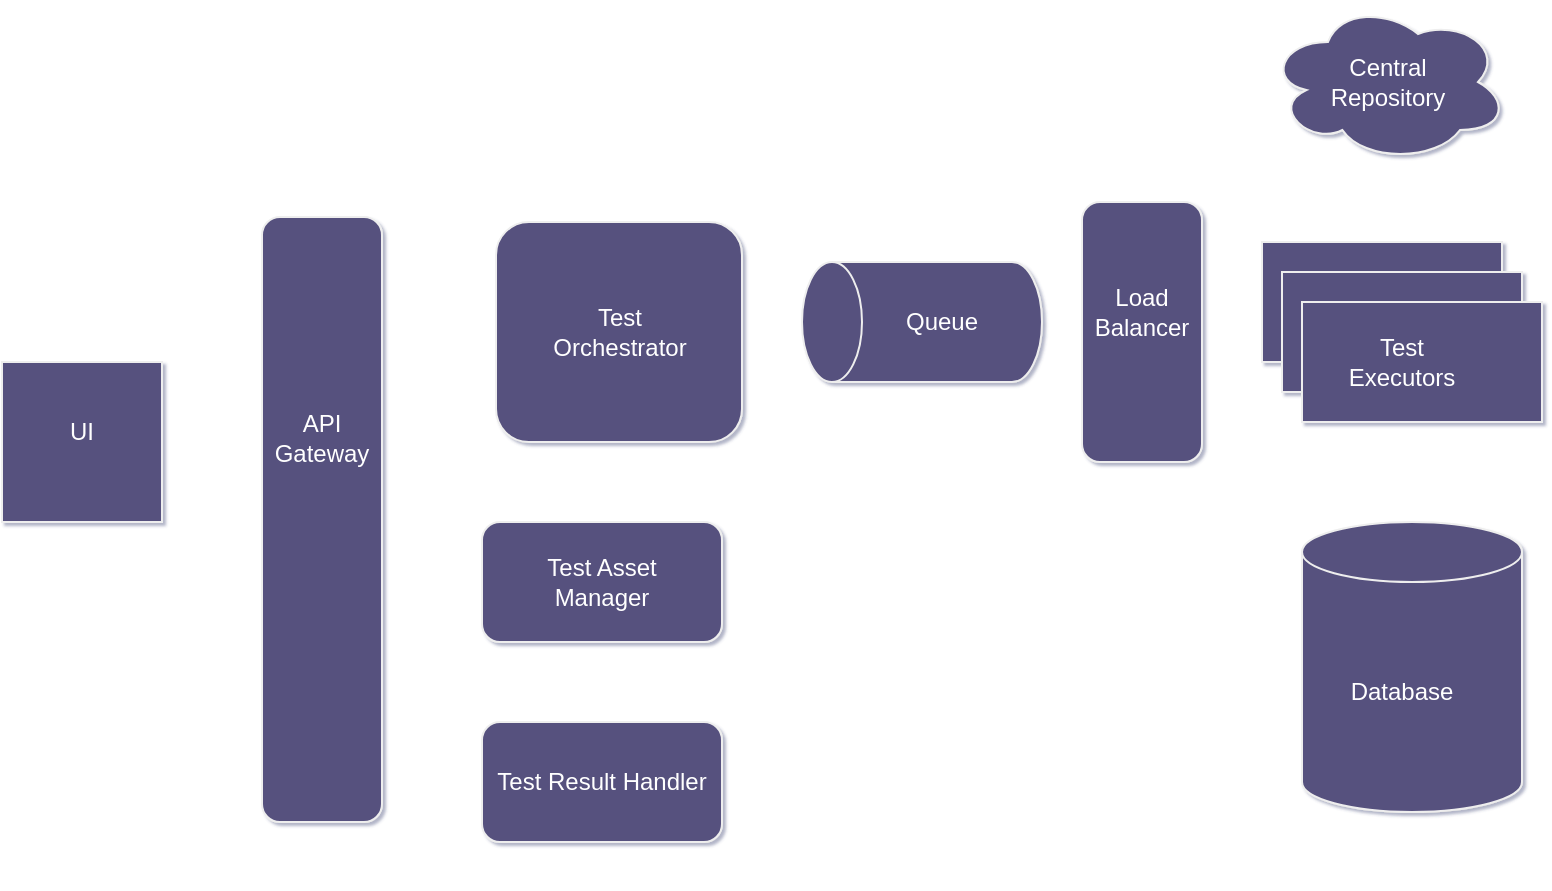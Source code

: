 <mxfile version="21.7.5" type="github">
  <diagram name="Page-1" id="_lqDyxtmHLjizQyb4mXX">
    <mxGraphModel dx="954" dy="727" grid="1" gridSize="10" guides="1" tooltips="1" connect="1" arrows="1" fold="1" page="1" pageScale="1" pageWidth="850" pageHeight="1100" background="#ffffff" math="0" shadow="1">
      <root>
        <mxCell id="0" />
        <mxCell id="1" parent="0" />
        <mxCell id="xwPR3oCBbmqBj_QqqGPI-68" value="" style="group" vertex="1" connectable="0" parent="1">
          <mxGeometry x="50" y="20" width="760" height="440" as="geometry" />
        </mxCell>
        <mxCell id="xwPR3oCBbmqBj_QqqGPI-8" value="" style="group;fillColor=none;fillStyle=auto;strokeColor=none;rounded=0;glass=0;shadow=0;labelBackgroundColor=none;fontColor=#FFFFFF;" vertex="1" connectable="0" parent="xwPR3oCBbmqBj_QqqGPI-68">
          <mxGeometry x="150" y="60" width="60" height="380" as="geometry" />
        </mxCell>
        <mxCell id="xwPR3oCBbmqBj_QqqGPI-66" value="" style="rounded=1;whiteSpace=wrap;html=1;strokeColor=#EEEEEE;fontColor=#FFFFFF;fillColor=#56517E;direction=south;" vertex="1" parent="xwPR3oCBbmqBj_QqqGPI-8">
          <mxGeometry x="-20" y="47.5" width="60" height="302.5" as="geometry" />
        </mxCell>
        <mxCell id="xwPR3oCBbmqBj_QqqGPI-67" value="API Gateway" style="text;html=1;strokeColor=none;fillColor=none;align=center;verticalAlign=bottom;whiteSpace=wrap;rounded=0;fontColor=#FFFFFF;horizontal=1;direction=south;flipV=0;rotation=0;" vertex="1" parent="xwPR3oCBbmqBj_QqqGPI-8">
          <mxGeometry x="-5" y="115" width="30" height="60" as="geometry" />
        </mxCell>
        <mxCell id="xwPR3oCBbmqBj_QqqGPI-16" value="" style="rounded=1;whiteSpace=wrap;html=1;fillStyle=auto;labelBackgroundColor=none;fillColor=#56517e;strokeColor=#EEEEEE;fontColor=#FFFFFF;" vertex="1" parent="xwPR3oCBbmqBj_QqqGPI-68">
          <mxGeometry x="240" y="260" width="120" height="60" as="geometry" />
        </mxCell>
        <mxCell id="xwPR3oCBbmqBj_QqqGPI-18" value="Test Asset Manager" style="text;html=1;strokeColor=none;align=center;verticalAlign=middle;whiteSpace=wrap;rounded=1;fillStyle=zigzag-line;labelBackgroundColor=none;fontColor=#FFFFFF;" vertex="1" parent="xwPR3oCBbmqBj_QqqGPI-68">
          <mxGeometry x="270" y="275" width="60" height="30" as="geometry" />
        </mxCell>
        <mxCell id="xwPR3oCBbmqBj_QqqGPI-19" value="Test Result Handler" style="rounded=1;whiteSpace=wrap;html=1;fillStyle=auto;labelBackgroundColor=none;fillColor=#56517E;strokeColor=#EEEEEE;fontColor=#FFFFFF;" vertex="1" parent="xwPR3oCBbmqBj_QqqGPI-68">
          <mxGeometry x="240" y="360" width="120" height="60" as="geometry" />
        </mxCell>
        <mxCell id="xwPR3oCBbmqBj_QqqGPI-57" value="" style="group;labelBackgroundColor=none;fontColor=#FFFFFF;" vertex="1" connectable="0" parent="xwPR3oCBbmqBj_QqqGPI-68">
          <mxGeometry x="633" width="120" height="80" as="geometry" />
        </mxCell>
        <mxCell id="xwPR3oCBbmqBj_QqqGPI-55" value="" style="ellipse;shape=cloud;whiteSpace=wrap;html=1;labelBackgroundColor=none;fillColor=#56517E;strokeColor=#EEEEEE;fontColor=#FFFFFF;" vertex="1" parent="xwPR3oCBbmqBj_QqqGPI-57">
          <mxGeometry width="120" height="80" as="geometry" />
        </mxCell>
        <mxCell id="xwPR3oCBbmqBj_QqqGPI-56" value="Central Repository" style="text;html=1;strokeColor=none;fillColor=none;align=center;verticalAlign=middle;whiteSpace=wrap;rounded=0;labelBackgroundColor=none;fontColor=#FFFFFF;" vertex="1" parent="xwPR3oCBbmqBj_QqqGPI-57">
          <mxGeometry x="30" y="25" width="60" height="30" as="geometry" />
        </mxCell>
        <mxCell id="xwPR3oCBbmqBj_QqqGPI-59" value="" style="group;labelBackgroundColor=none;fontColor=#FFFFFF;" vertex="1" connectable="0" parent="xwPR3oCBbmqBj_QqqGPI-68">
          <mxGeometry x="650" y="260" width="110" height="145" as="geometry" />
        </mxCell>
        <mxCell id="xwPR3oCBbmqBj_QqqGPI-53" value="" style="shape=cylinder3;whiteSpace=wrap;html=1;boundedLbl=1;backgroundOutline=1;size=15;labelBackgroundColor=none;fillColor=#56517E;strokeColor=#EEEEEE;fontColor=#FFFFFF;" vertex="1" parent="xwPR3oCBbmqBj_QqqGPI-59">
          <mxGeometry width="110" height="145" as="geometry" />
        </mxCell>
        <mxCell id="xwPR3oCBbmqBj_QqqGPI-54" value="Database" style="text;html=1;strokeColor=none;fillColor=none;align=center;verticalAlign=middle;whiteSpace=wrap;rounded=0;labelBackgroundColor=none;fontColor=#FFFFFF;" vertex="1" parent="xwPR3oCBbmqBj_QqqGPI-59">
          <mxGeometry x="20" y="70" width="60" height="30" as="geometry" />
        </mxCell>
        <mxCell id="xwPR3oCBbmqBj_QqqGPI-62" value="" style="group;labelBackgroundColor=none;fontColor=#FFFFFF;" vertex="1" connectable="0" parent="xwPR3oCBbmqBj_QqqGPI-68">
          <mxGeometry x="247" y="80" width="513" height="170" as="geometry" />
        </mxCell>
        <mxCell id="xwPR3oCBbmqBj_QqqGPI-50" value="" style="rounded=1;whiteSpace=wrap;html=1;direction=south;labelBackgroundColor=none;fillColor=#56517E;strokeColor=#EEEEEE;fontColor=#FFFFFF;" vertex="1" parent="xwPR3oCBbmqBj_QqqGPI-62">
          <mxGeometry x="293" y="20" width="60" height="130" as="geometry" />
        </mxCell>
        <mxCell id="xwPR3oCBbmqBj_QqqGPI-61" value="" style="group;labelBackgroundColor=none;fontColor=#FFFFFF;" vertex="1" connectable="0" parent="xwPR3oCBbmqBj_QqqGPI-62">
          <mxGeometry y="30" width="513" height="110" as="geometry" />
        </mxCell>
        <mxCell id="xwPR3oCBbmqBj_QqqGPI-22" value="" style="rounded=1;whiteSpace=wrap;html=1;fillStyle=auto;labelBackgroundColor=none;fillColor=#56517E;strokeColor=#EEEEEE;fontColor=#FFFFFF;" vertex="1" parent="xwPR3oCBbmqBj_QqqGPI-61">
          <mxGeometry width="123" height="110" as="geometry" />
        </mxCell>
        <mxCell id="xwPR3oCBbmqBj_QqqGPI-39" value="" style="group;labelBackgroundColor=none;fontColor=#FFFFFF;" vertex="1" connectable="0" parent="xwPR3oCBbmqBj_QqqGPI-61">
          <mxGeometry x="373" y="10" width="140" height="90" as="geometry" />
        </mxCell>
        <mxCell id="xwPR3oCBbmqBj_QqqGPI-37" value="" style="rounded=0;whiteSpace=wrap;html=1;labelBackgroundColor=none;fillColor=#56517E;strokeColor=#EEEEEE;fontColor=#FFFFFF;" vertex="1" parent="xwPR3oCBbmqBj_QqqGPI-39">
          <mxGeometry x="10" width="120" height="60" as="geometry" />
        </mxCell>
        <mxCell id="xwPR3oCBbmqBj_QqqGPI-38" value="Task Executor 1" style="text;html=1;strokeColor=none;fillColor=none;align=center;verticalAlign=middle;whiteSpace=wrap;rounded=0;labelBackgroundColor=none;fontColor=#FFFFFF;" vertex="1" parent="xwPR3oCBbmqBj_QqqGPI-39">
          <mxGeometry x="30" y="15" width="60" height="30" as="geometry" />
        </mxCell>
        <mxCell id="xwPR3oCBbmqBj_QqqGPI-40" value="" style="group;labelBackgroundColor=none;fontColor=#FFFFFF;" vertex="1" connectable="0" parent="xwPR3oCBbmqBj_QqqGPI-39">
          <mxGeometry x="10" y="15" width="130" height="75" as="geometry" />
        </mxCell>
        <mxCell id="xwPR3oCBbmqBj_QqqGPI-41" value="" style="rounded=0;whiteSpace=wrap;html=1;labelBackgroundColor=none;fillColor=#56517E;strokeColor=#EEEEEE;fontColor=#FFFFFF;" vertex="1" parent="xwPR3oCBbmqBj_QqqGPI-40">
          <mxGeometry x="10" width="120" height="60" as="geometry" />
        </mxCell>
        <mxCell id="xwPR3oCBbmqBj_QqqGPI-42" value="Task Executor 2" style="text;html=1;strokeColor=none;fillColor=none;align=center;verticalAlign=middle;whiteSpace=wrap;rounded=0;labelBackgroundColor=none;fontColor=#FFFFFF;" vertex="1" parent="xwPR3oCBbmqBj_QqqGPI-40">
          <mxGeometry x="30" y="15" width="60" height="30" as="geometry" />
        </mxCell>
        <mxCell id="xwPR3oCBbmqBj_QqqGPI-43" value="" style="group;labelBackgroundColor=none;fontColor=#FFFFFF;" vertex="1" connectable="0" parent="xwPR3oCBbmqBj_QqqGPI-40">
          <mxGeometry x="10" y="15" width="120" height="60" as="geometry" />
        </mxCell>
        <mxCell id="xwPR3oCBbmqBj_QqqGPI-44" value="" style="rounded=0;whiteSpace=wrap;html=1;labelBackgroundColor=none;fillColor=#56517E;strokeColor=#EEEEEE;fontColor=#FFFFFF;" vertex="1" parent="xwPR3oCBbmqBj_QqqGPI-43">
          <mxGeometry x="10" width="120" height="60" as="geometry" />
        </mxCell>
        <mxCell id="xwPR3oCBbmqBj_QqqGPI-45" value="Test Executors" style="text;html=1;strokeColor=none;fillColor=none;align=center;verticalAlign=middle;whiteSpace=wrap;rounded=0;labelBackgroundColor=none;fontColor=#FFFFFF;" vertex="1" parent="xwPR3oCBbmqBj_QqqGPI-43">
          <mxGeometry x="30" y="15" width="60" height="30" as="geometry" />
        </mxCell>
        <mxCell id="xwPR3oCBbmqBj_QqqGPI-58" value="Load Balancer" style="text;html=1;strokeColor=none;fillColor=none;align=center;verticalAlign=middle;whiteSpace=wrap;rounded=0;labelBackgroundColor=none;fontColor=#FFFFFF;" vertex="1" parent="xwPR3oCBbmqBj_QqqGPI-61">
          <mxGeometry x="293" y="30" width="60" height="30" as="geometry" />
        </mxCell>
        <mxCell id="xwPR3oCBbmqBj_QqqGPI-60" value="" style="group;labelBackgroundColor=none;fontColor=#FFFFFF;" vertex="1" connectable="0" parent="xwPR3oCBbmqBj_QqqGPI-61">
          <mxGeometry x="153" y="20" width="120" height="60" as="geometry" />
        </mxCell>
        <mxCell id="xwPR3oCBbmqBj_QqqGPI-29" value="" style="shape=cylinder3;whiteSpace=wrap;html=1;boundedLbl=1;backgroundOutline=1;size=15;direction=north;labelBackgroundColor=none;fillColor=#56517E;strokeColor=#EEEEEE;fontColor=#FFFFFF;" vertex="1" parent="xwPR3oCBbmqBj_QqqGPI-60">
          <mxGeometry width="120" height="60" as="geometry" />
        </mxCell>
        <mxCell id="xwPR3oCBbmqBj_QqqGPI-30" value="Queue" style="text;html=1;strokeColor=none;fillColor=none;align=center;verticalAlign=middle;whiteSpace=wrap;rounded=0;labelBackgroundColor=none;fontColor=#FFFFFF;" vertex="1" parent="xwPR3oCBbmqBj_QqqGPI-60">
          <mxGeometry x="40" y="15" width="60" height="30" as="geometry" />
        </mxCell>
        <mxCell id="xwPR3oCBbmqBj_QqqGPI-23" value="Test Orchestrator" style="text;html=1;strokeColor=none;align=center;verticalAlign=middle;whiteSpace=wrap;rounded=1;fillStyle=zigzag-line;labelBackgroundColor=none;fontColor=#FFFFFF;" vertex="1" parent="xwPR3oCBbmqBj_QqqGPI-61">
          <mxGeometry x="31.5" y="40" width="60" height="30" as="geometry" />
        </mxCell>
        <mxCell id="xwPR3oCBbmqBj_QqqGPI-63" value="" style="whiteSpace=wrap;html=1;aspect=fixed;strokeColor=#EEEEEE;fontColor=#FFFFFF;fillColor=#56517E;labelBackgroundColor=none;" vertex="1" parent="xwPR3oCBbmqBj_QqqGPI-68">
          <mxGeometry y="180" width="80" height="80" as="geometry" />
        </mxCell>
        <mxCell id="xwPR3oCBbmqBj_QqqGPI-64" value="UI" style="text;html=1;strokeColor=none;fillColor=none;align=center;verticalAlign=middle;whiteSpace=wrap;rounded=0;fontColor=#FFFFFF;labelBackgroundColor=none;" vertex="1" parent="xwPR3oCBbmqBj_QqqGPI-68">
          <mxGeometry x="10" y="200" width="60" height="30" as="geometry" />
        </mxCell>
      </root>
    </mxGraphModel>
  </diagram>
</mxfile>
